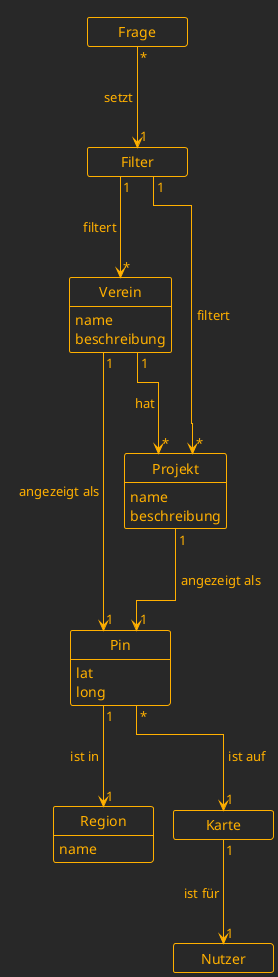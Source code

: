 @startuml DomainModel

	!theme crt-amber
	skinparam ArrowFontColor #FFB000
	hide circle
	hide empty methods
	hide empty attributes

	!pragma layout elk

	skinparam nodesep 200
	skinparam ranksep 200
	skinparam minClassWidth 100

	class Nutzer

	class Karte
	Karte "1" --> "1" Nutzer: ist für

	class Pin
	Pin : lat
	Pin : long
	Pin "*" --> "1" Karte : ist auf

	class Projekt
	Projekt : name
	Projekt : beschreibung
	Projekt "1" --> "1" Pin : angezeigt als

	class Verein
	Verein : name
	Verein : beschreibung
	Verein "1" --> "1" Pin : angezeigt als
	Verein "1" --> "*" Projekt : hat

	class Region
	Region : name
	Pin "1" --> "1" Region : ist in 

	class Frage
	Frage "*" --> "1" Filter : setzt

	class Filter
	Filter "1" --> "*" Projekt : filtert
	Filter "1" --> "*" Verein : filtert

@enduml
